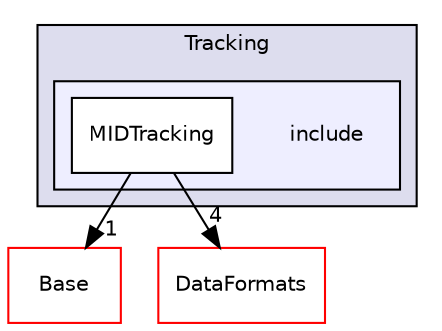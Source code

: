 digraph "/home/travis/build/AliceO2Group/AliceO2/Detectors/MUON/MID/Tracking/include" {
  bgcolor=transparent;
  compound=true
  node [ fontsize="10", fontname="Helvetica"];
  edge [ labelfontsize="10", labelfontname="Helvetica"];
  subgraph clusterdir_c6781640d5720511e35c6e7f87460ee7 {
    graph [ bgcolor="#ddddee", pencolor="black", label="Tracking" fontname="Helvetica", fontsize="10", URL="dir_c6781640d5720511e35c6e7f87460ee7.html"]
  subgraph clusterdir_18cf3fa9b8986f52d2a3bcd7e098843d {
    graph [ bgcolor="#eeeeff", pencolor="black", label="" URL="dir_18cf3fa9b8986f52d2a3bcd7e098843d.html"];
    dir_18cf3fa9b8986f52d2a3bcd7e098843d [shape=plaintext label="include"];
    dir_bc9031612aff2f90b1352b2b00e55f09 [shape=box label="MIDTracking" color="black" fillcolor="white" style="filled" URL="dir_bc9031612aff2f90b1352b2b00e55f09.html"];
  }
  }
  dir_b5547b1068d53f0f904ee5a2a84992af [shape=box label="Base" color="red" URL="dir_b5547b1068d53f0f904ee5a2a84992af.html"];
  dir_2171f7ec022c5423887b07c69b2f5b48 [shape=box label="DataFormats" color="red" URL="dir_2171f7ec022c5423887b07c69b2f5b48.html"];
  dir_bc9031612aff2f90b1352b2b00e55f09->dir_b5547b1068d53f0f904ee5a2a84992af [headlabel="1", labeldistance=1.5 headhref="dir_000496_000547.html"];
  dir_bc9031612aff2f90b1352b2b00e55f09->dir_2171f7ec022c5423887b07c69b2f5b48 [headlabel="4", labeldistance=1.5 headhref="dir_000496_000076.html"];
}
